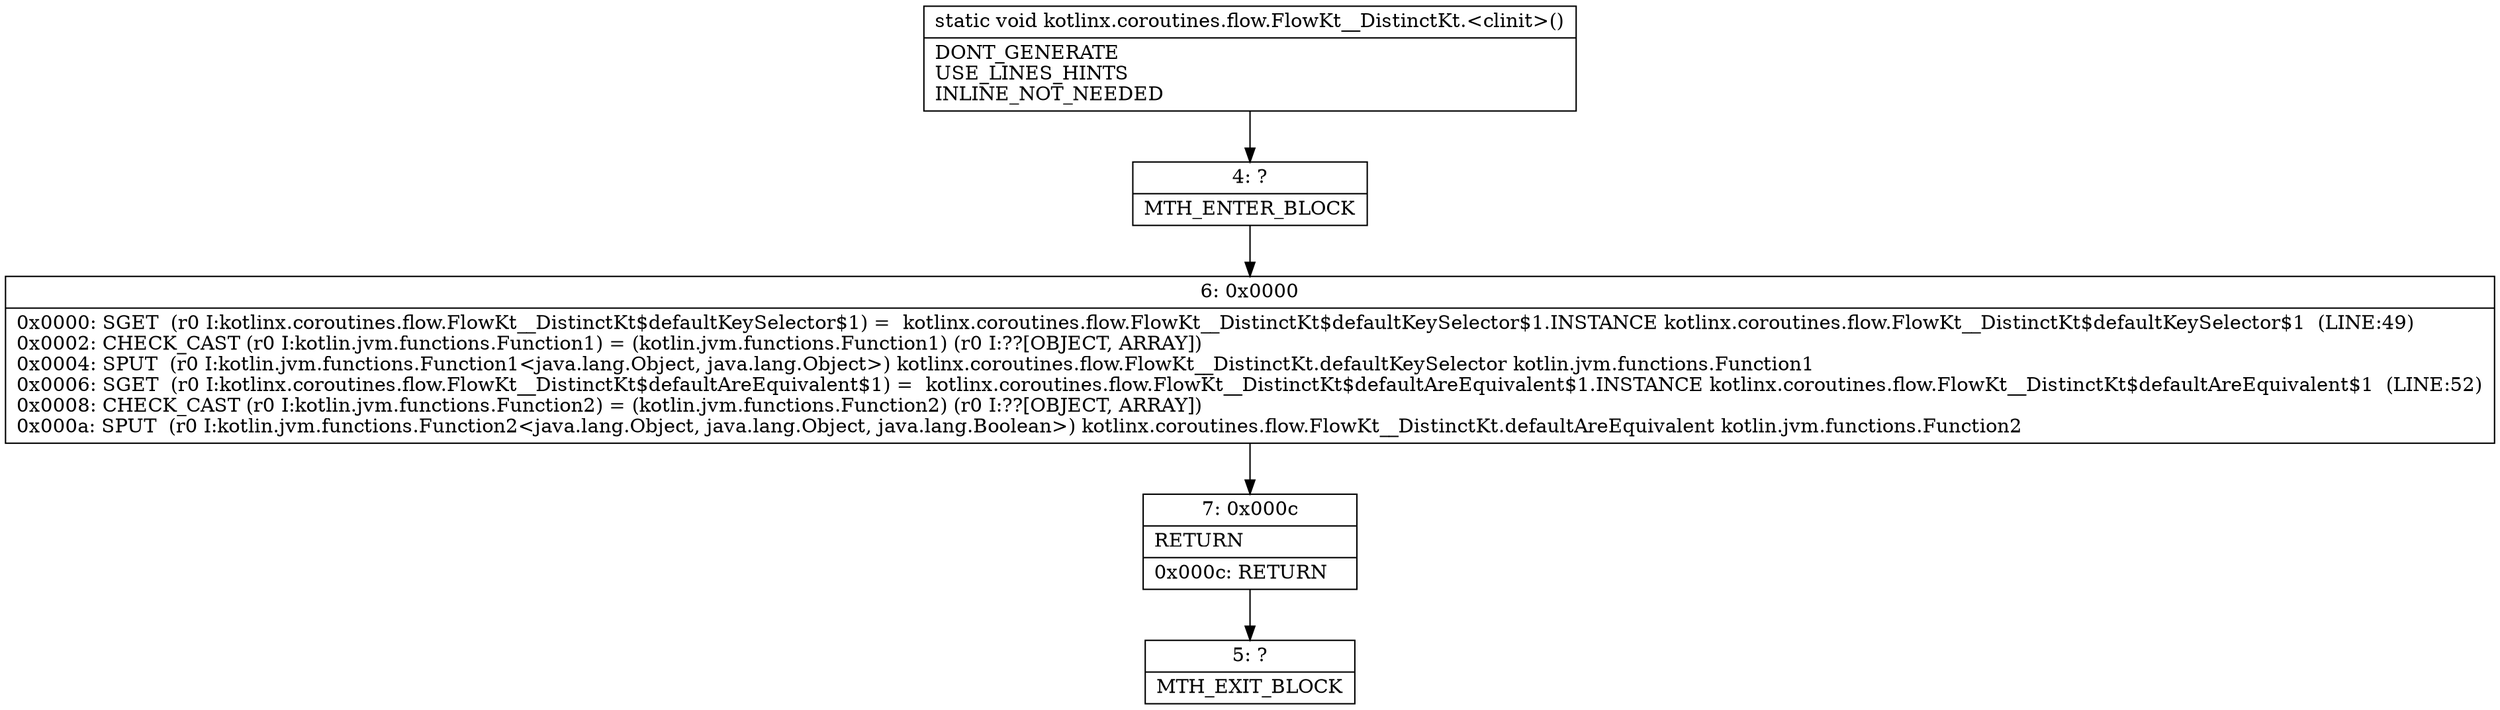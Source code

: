digraph "CFG forkotlinx.coroutines.flow.FlowKt__DistinctKt.\<clinit\>()V" {
Node_4 [shape=record,label="{4\:\ ?|MTH_ENTER_BLOCK\l}"];
Node_6 [shape=record,label="{6\:\ 0x0000|0x0000: SGET  (r0 I:kotlinx.coroutines.flow.FlowKt__DistinctKt$defaultKeySelector$1) =  kotlinx.coroutines.flow.FlowKt__DistinctKt$defaultKeySelector$1.INSTANCE kotlinx.coroutines.flow.FlowKt__DistinctKt$defaultKeySelector$1  (LINE:49)\l0x0002: CHECK_CAST (r0 I:kotlin.jvm.functions.Function1) = (kotlin.jvm.functions.Function1) (r0 I:??[OBJECT, ARRAY]) \l0x0004: SPUT  (r0 I:kotlin.jvm.functions.Function1\<java.lang.Object, java.lang.Object\>) kotlinx.coroutines.flow.FlowKt__DistinctKt.defaultKeySelector kotlin.jvm.functions.Function1 \l0x0006: SGET  (r0 I:kotlinx.coroutines.flow.FlowKt__DistinctKt$defaultAreEquivalent$1) =  kotlinx.coroutines.flow.FlowKt__DistinctKt$defaultAreEquivalent$1.INSTANCE kotlinx.coroutines.flow.FlowKt__DistinctKt$defaultAreEquivalent$1  (LINE:52)\l0x0008: CHECK_CAST (r0 I:kotlin.jvm.functions.Function2) = (kotlin.jvm.functions.Function2) (r0 I:??[OBJECT, ARRAY]) \l0x000a: SPUT  (r0 I:kotlin.jvm.functions.Function2\<java.lang.Object, java.lang.Object, java.lang.Boolean\>) kotlinx.coroutines.flow.FlowKt__DistinctKt.defaultAreEquivalent kotlin.jvm.functions.Function2 \l}"];
Node_7 [shape=record,label="{7\:\ 0x000c|RETURN\l|0x000c: RETURN   \l}"];
Node_5 [shape=record,label="{5\:\ ?|MTH_EXIT_BLOCK\l}"];
MethodNode[shape=record,label="{static void kotlinx.coroutines.flow.FlowKt__DistinctKt.\<clinit\>()  | DONT_GENERATE\lUSE_LINES_HINTS\lINLINE_NOT_NEEDED\l}"];
MethodNode -> Node_4;Node_4 -> Node_6;
Node_6 -> Node_7;
Node_7 -> Node_5;
}

